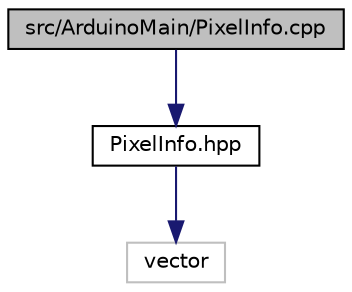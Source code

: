 digraph "src/ArduinoMain/PixelInfo.cpp"
{
 // LATEX_PDF_SIZE
  edge [fontname="Helvetica",fontsize="10",labelfontname="Helvetica",labelfontsize="10"];
  node [fontname="Helvetica",fontsize="10",shape=record];
  Node1 [label="src/ArduinoMain/PixelInfo.cpp",height=0.2,width=0.4,color="black", fillcolor="grey75", style="filled", fontcolor="black",tooltip="各ピクセルの情報を格納する構造体の実装"];
  Node1 -> Node2 [color="midnightblue",fontsize="10",style="solid",fontname="Helvetica"];
  Node2 [label="PixelInfo.hpp",height=0.2,width=0.4,color="black", fillcolor="white", style="filled",URL="$PixelInfo_8hpp.html",tooltip="各ピクセルの情報を格納する構造体を定義"];
  Node2 -> Node3 [color="midnightblue",fontsize="10",style="solid",fontname="Helvetica"];
  Node3 [label="vector",height=0.2,width=0.4,color="grey75", fillcolor="white", style="filled",tooltip=" "];
}
